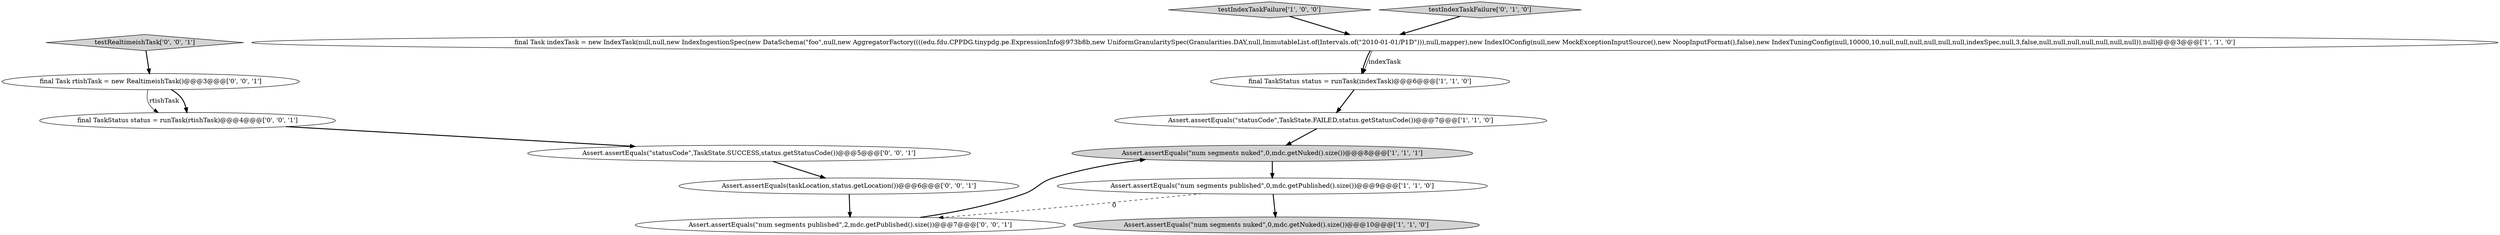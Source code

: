 digraph {
5 [style = filled, label = "Assert.assertEquals(\"num segments nuked\",0,mdc.getNuked().size())@@@8@@@['1', '1', '1']", fillcolor = lightgray, shape = ellipse image = "AAA0AAABBB1BBB"];
1 [style = filled, label = "Assert.assertEquals(\"statusCode\",TaskState.FAILED,status.getStatusCode())@@@7@@@['1', '1', '0']", fillcolor = white, shape = ellipse image = "AAA0AAABBB1BBB"];
12 [style = filled, label = "final Task rtishTask = new RealtimeishTask()@@@3@@@['0', '0', '1']", fillcolor = white, shape = ellipse image = "AAA0AAABBB3BBB"];
13 [style = filled, label = "Assert.assertEquals(\"num segments published\",2,mdc.getPublished().size())@@@7@@@['0', '0', '1']", fillcolor = white, shape = ellipse image = "AAA0AAABBB3BBB"];
9 [style = filled, label = "testRealtimeishTask['0', '0', '1']", fillcolor = lightgray, shape = diamond image = "AAA0AAABBB3BBB"];
11 [style = filled, label = "final TaskStatus status = runTask(rtishTask)@@@4@@@['0', '0', '1']", fillcolor = white, shape = ellipse image = "AAA0AAABBB3BBB"];
6 [style = filled, label = "testIndexTaskFailure['1', '0', '0']", fillcolor = lightgray, shape = diamond image = "AAA0AAABBB1BBB"];
3 [style = filled, label = "final Task indexTask = new IndexTask(null,null,new IndexIngestionSpec(new DataSchema(\"foo\",null,new AggregatorFactory((((edu.fdu.CPPDG.tinypdg.pe.ExpressionInfo@973b8b,new UniformGranularitySpec(Granularities.DAY,null,ImmutableList.of(Intervals.of(\"2010-01-01/P1D\"))),null,mapper),new IndexIOConfig(null,new MockExceptionInputSource(),new NoopInputFormat(),false),new IndexTuningConfig(null,10000,10,null,null,null,null,null,null,indexSpec,null,3,false,null,null,null,null,null,null,null)),null)@@@3@@@['1', '1', '0']", fillcolor = white, shape = ellipse image = "AAA0AAABBB1BBB"];
4 [style = filled, label = "Assert.assertEquals(\"num segments published\",0,mdc.getPublished().size())@@@9@@@['1', '1', '0']", fillcolor = white, shape = ellipse image = "AAA0AAABBB1BBB"];
0 [style = filled, label = "final TaskStatus status = runTask(indexTask)@@@6@@@['1', '1', '0']", fillcolor = white, shape = ellipse image = "AAA0AAABBB1BBB"];
2 [style = filled, label = "Assert.assertEquals(\"num segments nuked\",0,mdc.getNuked().size())@@@10@@@['1', '1', '0']", fillcolor = lightgray, shape = ellipse image = "AAA0AAABBB1BBB"];
10 [style = filled, label = "Assert.assertEquals(taskLocation,status.getLocation())@@@6@@@['0', '0', '1']", fillcolor = white, shape = ellipse image = "AAA0AAABBB3BBB"];
7 [style = filled, label = "testIndexTaskFailure['0', '1', '0']", fillcolor = lightgray, shape = diamond image = "AAA0AAABBB2BBB"];
8 [style = filled, label = "Assert.assertEquals(\"statusCode\",TaskState.SUCCESS,status.getStatusCode())@@@5@@@['0', '0', '1']", fillcolor = white, shape = ellipse image = "AAA0AAABBB3BBB"];
4->13 [style = dashed, label="0"];
12->11 [style = bold, label=""];
3->0 [style = solid, label="indexTask"];
10->13 [style = bold, label=""];
13->5 [style = bold, label=""];
9->12 [style = bold, label=""];
11->8 [style = bold, label=""];
12->11 [style = solid, label="rtishTask"];
3->0 [style = bold, label=""];
6->3 [style = bold, label=""];
8->10 [style = bold, label=""];
0->1 [style = bold, label=""];
5->4 [style = bold, label=""];
4->2 [style = bold, label=""];
1->5 [style = bold, label=""];
7->3 [style = bold, label=""];
}
